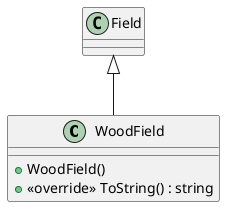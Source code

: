 @startuml
class WoodField {
    + WoodField()
    + <<override>> ToString() : string
}
Field <|-- WoodField
@enduml
